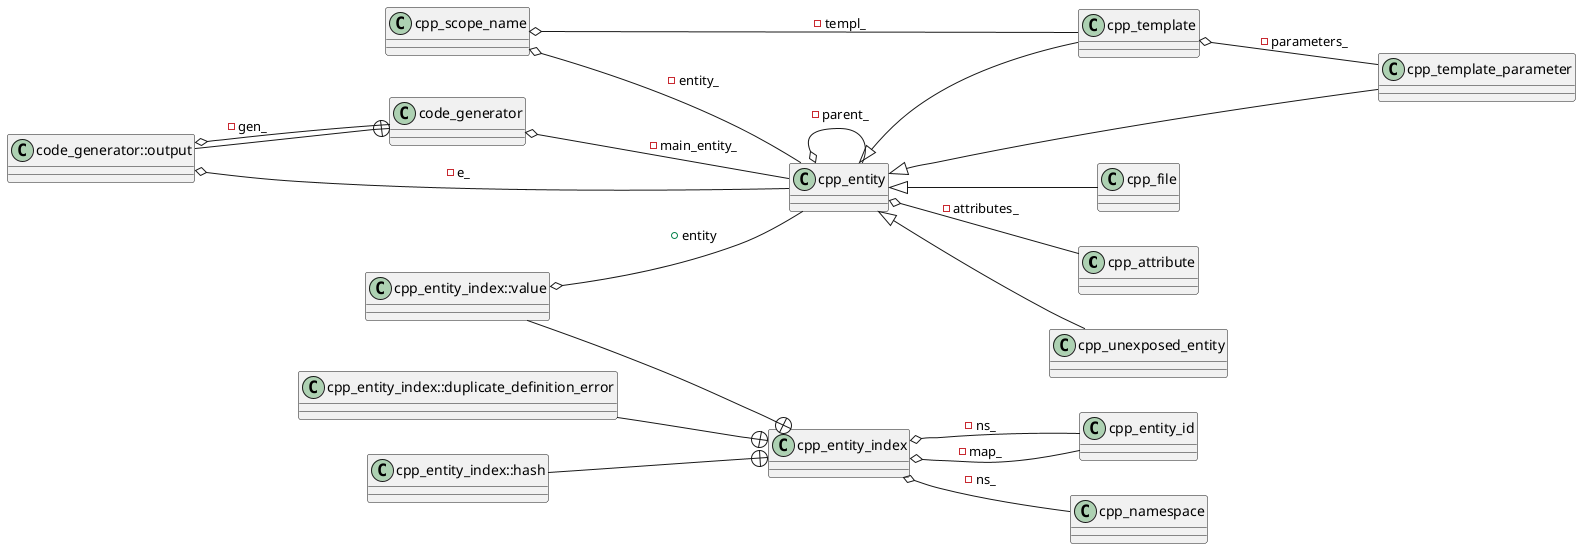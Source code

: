 @startuml
left to right direction
class "cpp_attribute" as C_0000560657228528420559
class C_0000560657228528420559 [[https://github.com/foonathan/cppast/blob/f00df6675d87c6983033d270728c57a55cd3db22/include/cppast/cpp_attribute.hpp#L42{cpp_attribute}]] {
__
}
class "cpp_scope_name" as C_0001691123644971107631
class C_0001691123644971107631 [[https://github.com/foonathan/cppast/blob/f00df6675d87c6983033d270728c57a55cd3db22/include/cppast/cpp_entity.hpp#L22{cpp_scope_name}]] {
__
}
class "cpp_entity" as C_0001854695372332280903
class C_0001854695372332280903 [[https://github.com/foonathan/cppast/blob/f00df6675d87c6983033d270728c57a55cd3db22/include/cppast/cpp_entity.hpp#L47{cpp_entity}]] {
__
}
class "cpp_unexposed_entity" as C_0001449857709503654826
class C_0001449857709503654826 [[https://github.com/foonathan/cppast/blob/f00df6675d87c6983033d270728c57a55cd3db22/include/cppast/cpp_entity.hpp#L187{cpp_unexposed_entity}]] {
__
}
class "cpp_entity_id" as C_0001152344551163828554
class C_0001152344551163828554 [[https://github.com/foonathan/cppast/blob/f00df6675d87c6983033d270728c57a55cd3db22/include/cppast/cpp_entity_index.hpp#L38{cpp_entity_id}]] {
__
}
class "cpp_entity_index" as C_0001989731226165037041
class C_0001989731226165037041 [[https://github.com/foonathan/cppast/blob/f00df6675d87c6983033d270728c57a55cd3db22/include/cppast/cpp_entity_index.hpp#L58{cpp_entity_index}]] {
__
}
class "cpp_entity_index::duplicate_definition_error" as C_0001989531636101477120
class C_0001989531636101477120 [[https://github.com/foonathan/cppast/blob/f00df6675d87c6983033d270728c57a55cd3db22/include/cppast/cpp_entity_index.hpp#L62{cpp_entity_index##duplicate_definition_error}]] {
__
}
class "cpp_entity_index::hash" as C_0000634431773903245144
class C_0000634431773903245144 [[https://github.com/foonathan/cppast/blob/f00df6675d87c6983033d270728c57a55cd3db22/include/cppast/cpp_entity_index.hpp#L116{cpp_entity_index##hash}]] {
__
}
class "cpp_entity_index::value" as C_0001918458639534713763
class C_0001918458639534713763 [[https://github.com/foonathan/cppast/blob/f00df6675d87c6983033d270728c57a55cd3db22/include/cppast/cpp_entity_index.hpp#L124{cpp_entity_index##value}]] {
__
}
class "code_generator" as C_0000664741342971710245
class C_0000664741342971710245 [[https://github.com/foonathan/cppast/blob/f00df6675d87c6983033d270728c57a55cd3db22/include/cppast/code_generator.hpp#L142{code_generator}]] {
__
}
class "code_generator::output" as C_0000192432743316866604
class C_0000192432743316866604 [[https://github.com/foonathan/cppast/blob/f00df6675d87c6983033d270728c57a55cd3db22/include/cppast/code_generator.hpp#L168{code_generator##output}]] {
__
}
class "cpp_template_parameter" as C_0001158442798649543268
class C_0001158442798649543268 [[https://github.com/foonathan/cppast/blob/f00df6675d87c6983033d270728c57a55cd3db22/include/cppast/cpp_template_parameter.hpp#L17{cpp_template_parameter}]] {
__
}
class "cpp_template" as C_0000007122300671081288
class C_0000007122300671081288 [[https://github.com/foonathan/cppast/blob/f00df6675d87c6983033d270728c57a55cd3db22/include/cppast/cpp_template.hpp#L21{cpp_template}]] {
__
}
class "cpp_file" as C_0001248593507051490272
class C_0001248593507051490272 [[https://github.com/foonathan/cppast/blob/f00df6675d87c6983033d270728c57a55cd3db22/include/cppast/cppast_fwd.hpp#L36{cpp_file}]] {
__
}
class "cpp_namespace" as C_0001318630691633731356
class C_0001318630691633731356 [[https://github.com/foonathan/cppast/blob/f00df6675d87c6983033d270728c57a55cd3db22/include/cppast/cppast_fwd.hpp#L55{cpp_namespace}]] {
__
}
C_0001691123644971107631 o-- C_0001854695372332280903 : -entity_
C_0001691123644971107631 o-- C_0000007122300671081288 : -templ_
C_0001854695372332280903 o-- C_0000560657228528420559 : -attributes_
C_0001854695372332280903 o-- C_0001854695372332280903 : -parent_
C_0001854695372332280903 <|-- C_0001449857709503654826
C_0001989731226165037041 o-- C_0001152344551163828554 : -map_
C_0001989731226165037041 o-- C_0001152344551163828554 : -ns_
C_0001989731226165037041 o-- C_0001318630691633731356 : -ns_
C_0001989531636101477120 --+ C_0001989731226165037041
C_0000634431773903245144 --+ C_0001989731226165037041
C_0001918458639534713763 --+ C_0001989731226165037041
C_0001918458639534713763 o-- C_0001854695372332280903 : +entity
C_0000664741342971710245 o-- C_0001854695372332280903 : -main_entity_
C_0000192432743316866604 --+ C_0000664741342971710245
C_0000192432743316866604 o-- C_0000664741342971710245 : -gen_
C_0000192432743316866604 o-- C_0001854695372332280903 : -e_
C_0001854695372332280903 <|-- C_0001158442798649543268
C_0000007122300671081288 o-- C_0001158442798649543268 : -parameters_
C_0001854695372332280903 <|-- C_0000007122300671081288
C_0001854695372332280903 <|-- C_0001248593507051490272

'Generated with clang-uml, version 0.3.6-29-g238bfb0
'LLVM version Ubuntu clang version 15.0.6
@enduml
